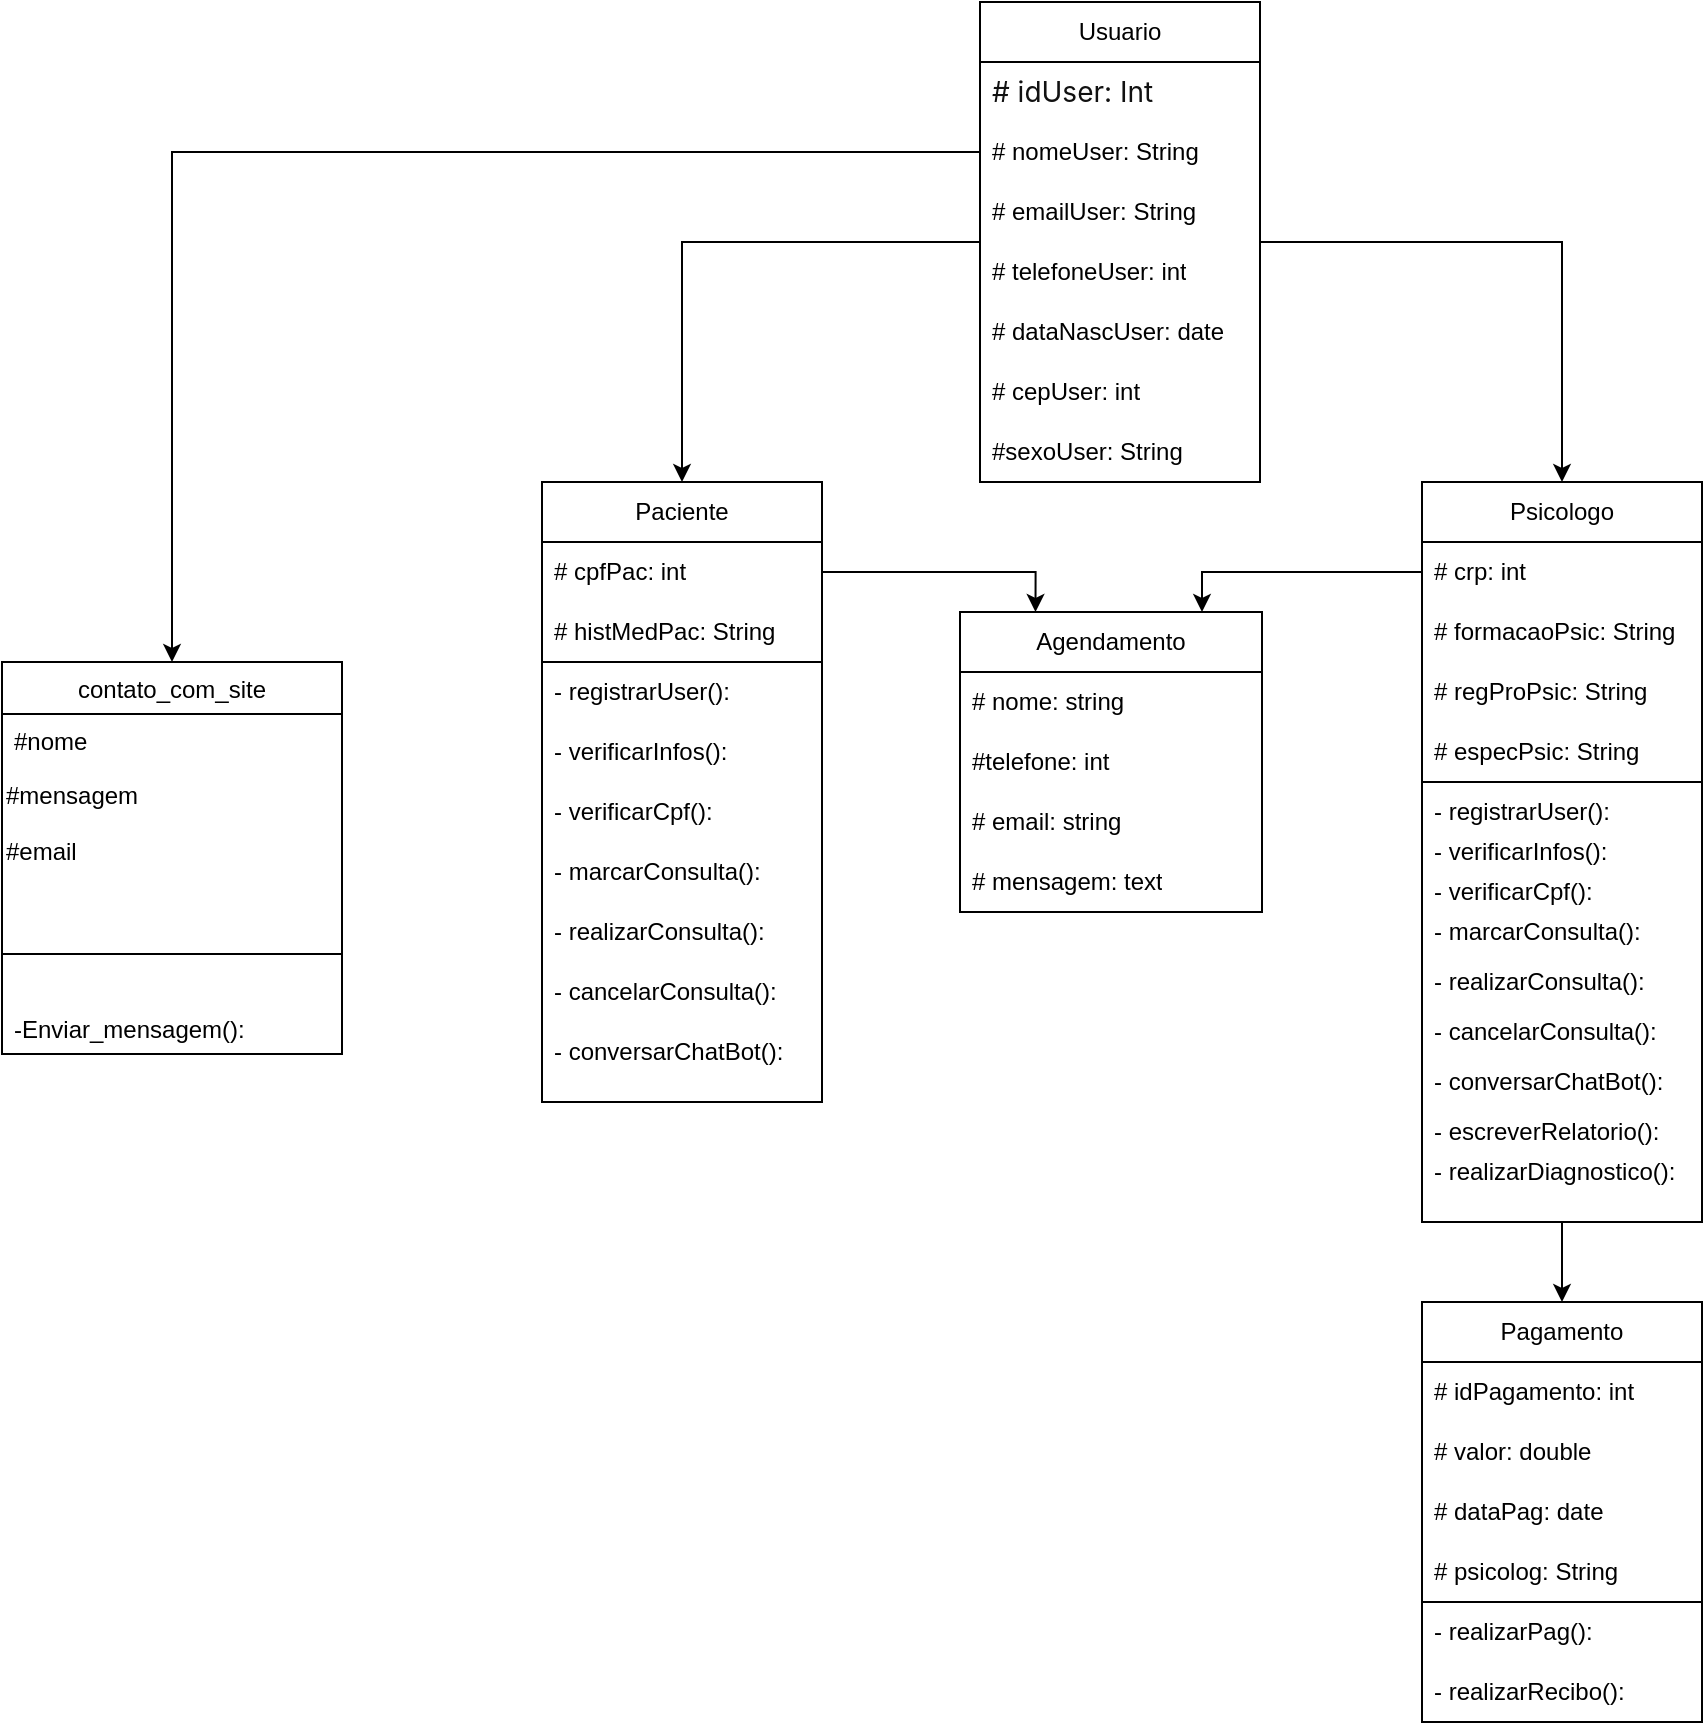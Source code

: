 <mxfile version="24.4.2" type="github">
  <diagram name="Página-1" id="5c7cXVIxc6Zba3c8BK8-">
    <mxGraphModel dx="2261" dy="780" grid="1" gridSize="10" guides="1" tooltips="1" connect="1" arrows="1" fold="1" page="1" pageScale="1" pageWidth="827" pageHeight="1169" math="0" shadow="0">
      <root>
        <mxCell id="0" />
        <mxCell id="1" parent="0" />
        <mxCell id="kuCT0JWgRBGRcobsYB0P-81" style="edgeStyle=orthogonalEdgeStyle;rounded=0;orthogonalLoop=1;jettySize=auto;html=1;" parent="1" source="kuCT0JWgRBGRcobsYB0P-1" target="kuCT0JWgRBGRcobsYB0P-21" edge="1">
          <mxGeometry relative="1" as="geometry">
            <Array as="points">
              <mxPoint x="640" y="190" />
            </Array>
          </mxGeometry>
        </mxCell>
        <mxCell id="kuCT0JWgRBGRcobsYB0P-1" value="Usuario" style="swimlane;fontStyle=0;childLayout=stackLayout;horizontal=1;startSize=30;horizontalStack=0;resizeParent=1;resizeParentMax=0;resizeLast=0;collapsible=1;marginBottom=0;whiteSpace=wrap;html=1;" parent="1" vertex="1">
          <mxGeometry x="349" y="70" width="140" height="240" as="geometry" />
        </mxCell>
        <mxCell id="kuCT0JWgRBGRcobsYB0P-2" value="&lt;div&gt;&lt;font face=&quot;-apple-system, Roboto, SegoeUI, Segoe UI, Helvetica Neue, Helvetica, Microsoft YaHei, Meiryo UI, Meiryo, Arial Unicode MS, sans-serif&quot; color=&quot;#111111&quot;&gt;&lt;span style=&quot;font-size: 14px;&quot;&gt;# idUser: Int&lt;/span&gt;&lt;/font&gt;&lt;/div&gt;" style="text;strokeColor=none;fillColor=none;align=left;verticalAlign=middle;spacingLeft=4;spacingRight=4;overflow=hidden;points=[[0,0.5],[1,0.5]];portConstraint=eastwest;rotatable=0;whiteSpace=wrap;html=1;" parent="kuCT0JWgRBGRcobsYB0P-1" vertex="1">
          <mxGeometry y="30" width="140" height="30" as="geometry" />
        </mxCell>
        <mxCell id="kuCT0JWgRBGRcobsYB0P-3" value="# nomeUser: String" style="text;strokeColor=none;fillColor=none;align=left;verticalAlign=middle;spacingLeft=4;spacingRight=4;overflow=hidden;points=[[0,0.5],[1,0.5]];portConstraint=eastwest;rotatable=0;whiteSpace=wrap;html=1;" parent="kuCT0JWgRBGRcobsYB0P-1" vertex="1">
          <mxGeometry y="60" width="140" height="30" as="geometry" />
        </mxCell>
        <mxCell id="kuCT0JWgRBGRcobsYB0P-4" value="# emailUser: String" style="text;strokeColor=none;fillColor=none;align=left;verticalAlign=middle;spacingLeft=4;spacingRight=4;overflow=hidden;points=[[0,0.5],[1,0.5]];portConstraint=eastwest;rotatable=0;whiteSpace=wrap;html=1;" parent="kuCT0JWgRBGRcobsYB0P-1" vertex="1">
          <mxGeometry y="90" width="140" height="30" as="geometry" />
        </mxCell>
        <mxCell id="kuCT0JWgRBGRcobsYB0P-6" value="# telefoneUser: int" style="text;strokeColor=none;fillColor=none;align=left;verticalAlign=middle;spacingLeft=4;spacingRight=4;overflow=hidden;points=[[0,0.5],[1,0.5]];portConstraint=eastwest;rotatable=0;whiteSpace=wrap;html=1;" parent="kuCT0JWgRBGRcobsYB0P-1" vertex="1">
          <mxGeometry y="120" width="140" height="30" as="geometry" />
        </mxCell>
        <mxCell id="kuCT0JWgRBGRcobsYB0P-5" value="# dataNascUser: date" style="text;strokeColor=none;fillColor=none;align=left;verticalAlign=middle;spacingLeft=4;spacingRight=4;overflow=hidden;points=[[0,0.5],[1,0.5]];portConstraint=eastwest;rotatable=0;whiteSpace=wrap;html=1;" parent="kuCT0JWgRBGRcobsYB0P-1" vertex="1">
          <mxGeometry y="150" width="140" height="30" as="geometry" />
        </mxCell>
        <mxCell id="kuCT0JWgRBGRcobsYB0P-7" value="# cepUser: int" style="text;strokeColor=none;fillColor=none;align=left;verticalAlign=middle;spacingLeft=4;spacingRight=4;overflow=hidden;points=[[0,0.5],[1,0.5]];portConstraint=eastwest;rotatable=0;whiteSpace=wrap;html=1;" parent="kuCT0JWgRBGRcobsYB0P-1" vertex="1">
          <mxGeometry y="180" width="140" height="30" as="geometry" />
        </mxCell>
        <mxCell id="kuCT0JWgRBGRcobsYB0P-8" value="#sexoUser: String" style="text;strokeColor=none;fillColor=none;align=left;verticalAlign=middle;spacingLeft=4;spacingRight=4;overflow=hidden;points=[[0,0.5],[1,0.5]];portConstraint=eastwest;rotatable=0;whiteSpace=wrap;html=1;" parent="kuCT0JWgRBGRcobsYB0P-1" vertex="1">
          <mxGeometry y="210" width="140" height="30" as="geometry" />
        </mxCell>
        <mxCell id="kuCT0JWgRBGRcobsYB0P-9" value="Paciente" style="swimlane;fontStyle=0;childLayout=stackLayout;horizontal=1;startSize=30;horizontalStack=0;resizeParent=1;resizeParentMax=0;resizeLast=0;collapsible=1;marginBottom=0;whiteSpace=wrap;html=1;" parent="1" vertex="1">
          <mxGeometry x="130" y="310" width="140" height="90" as="geometry" />
        </mxCell>
        <mxCell id="kuCT0JWgRBGRcobsYB0P-10" value="# cpfPac: int" style="text;strokeColor=none;fillColor=none;align=left;verticalAlign=middle;spacingLeft=4;spacingRight=4;overflow=hidden;points=[[0,0.5],[1,0.5]];portConstraint=eastwest;rotatable=0;whiteSpace=wrap;html=1;" parent="kuCT0JWgRBGRcobsYB0P-9" vertex="1">
          <mxGeometry y="30" width="140" height="30" as="geometry" />
        </mxCell>
        <mxCell id="kuCT0JWgRBGRcobsYB0P-11" value="# histMedPac: String" style="text;strokeColor=none;fillColor=none;align=left;verticalAlign=middle;spacingLeft=4;spacingRight=4;overflow=hidden;points=[[0,0.5],[1,0.5]];portConstraint=eastwest;rotatable=0;whiteSpace=wrap;html=1;" parent="kuCT0JWgRBGRcobsYB0P-9" vertex="1">
          <mxGeometry y="60" width="140" height="30" as="geometry" />
        </mxCell>
        <mxCell id="kuCT0JWgRBGRcobsYB0P-13" value="" style="rounded=0;whiteSpace=wrap;html=1;" parent="1" vertex="1">
          <mxGeometry x="130" y="400" width="140" height="220" as="geometry" />
        </mxCell>
        <mxCell id="kuCT0JWgRBGRcobsYB0P-14" value="- registrarUser():" style="text;strokeColor=none;fillColor=none;align=left;verticalAlign=middle;spacingLeft=4;spacingRight=4;overflow=hidden;points=[[0,0.5],[1,0.5]];portConstraint=eastwest;rotatable=0;whiteSpace=wrap;html=1;" parent="1" vertex="1">
          <mxGeometry x="130" y="400" width="140" height="30" as="geometry" />
        </mxCell>
        <mxCell id="kuCT0JWgRBGRcobsYB0P-15" value="- verificarInfos():" style="text;strokeColor=none;fillColor=none;align=left;verticalAlign=middle;spacingLeft=4;spacingRight=4;overflow=hidden;points=[[0,0.5],[1,0.5]];portConstraint=eastwest;rotatable=0;whiteSpace=wrap;html=1;" parent="1" vertex="1">
          <mxGeometry x="130" y="430" width="140" height="30" as="geometry" />
        </mxCell>
        <mxCell id="kuCT0JWgRBGRcobsYB0P-16" value="- verificarCpf():" style="text;strokeColor=none;fillColor=none;align=left;verticalAlign=middle;spacingLeft=4;spacingRight=4;overflow=hidden;points=[[0,0.5],[1,0.5]];portConstraint=eastwest;rotatable=0;whiteSpace=wrap;html=1;" parent="1" vertex="1">
          <mxGeometry x="130" y="460" width="140" height="30" as="geometry" />
        </mxCell>
        <mxCell id="kuCT0JWgRBGRcobsYB0P-17" value="- marcarConsulta():" style="text;strokeColor=none;fillColor=none;align=left;verticalAlign=middle;spacingLeft=4;spacingRight=4;overflow=hidden;points=[[0,0.5],[1,0.5]];portConstraint=eastwest;rotatable=0;whiteSpace=wrap;html=1;" parent="1" vertex="1">
          <mxGeometry x="130" y="490" width="140" height="30" as="geometry" />
        </mxCell>
        <mxCell id="kuCT0JWgRBGRcobsYB0P-18" value="- realizarConsulta():" style="text;strokeColor=none;fillColor=none;align=left;verticalAlign=middle;spacingLeft=4;spacingRight=4;overflow=hidden;points=[[0,0.5],[1,0.5]];portConstraint=eastwest;rotatable=0;whiteSpace=wrap;html=1;" parent="1" vertex="1">
          <mxGeometry x="130" y="520" width="140" height="30" as="geometry" />
        </mxCell>
        <mxCell id="kuCT0JWgRBGRcobsYB0P-19" value="- cancelarConsulta():" style="text;strokeColor=none;fillColor=none;align=left;verticalAlign=middle;spacingLeft=4;spacingRight=4;overflow=hidden;points=[[0,0.5],[1,0.5]];portConstraint=eastwest;rotatable=0;whiteSpace=wrap;html=1;" parent="1" vertex="1">
          <mxGeometry x="130" y="550" width="140" height="30" as="geometry" />
        </mxCell>
        <mxCell id="kuCT0JWgRBGRcobsYB0P-20" value="- conversarChatBot():" style="text;strokeColor=none;fillColor=none;align=left;verticalAlign=middle;spacingLeft=4;spacingRight=4;overflow=hidden;points=[[0,0.5],[1,0.5]];portConstraint=eastwest;rotatable=0;whiteSpace=wrap;html=1;" parent="1" vertex="1">
          <mxGeometry x="130" y="580" width="140" height="30" as="geometry" />
        </mxCell>
        <mxCell id="kuCT0JWgRBGRcobsYB0P-21" value="Psicologo" style="swimlane;fontStyle=0;childLayout=stackLayout;horizontal=1;startSize=30;horizontalStack=0;resizeParent=1;resizeParentMax=0;resizeLast=0;collapsible=1;marginBottom=0;whiteSpace=wrap;html=1;" parent="1" vertex="1">
          <mxGeometry x="570" y="310" width="140" height="150" as="geometry" />
        </mxCell>
        <mxCell id="kuCT0JWgRBGRcobsYB0P-22" value="# crp: int" style="text;strokeColor=none;fillColor=none;align=left;verticalAlign=middle;spacingLeft=4;spacingRight=4;overflow=hidden;points=[[0,0.5],[1,0.5]];portConstraint=eastwest;rotatable=0;whiteSpace=wrap;html=1;" parent="kuCT0JWgRBGRcobsYB0P-21" vertex="1">
          <mxGeometry y="30" width="140" height="30" as="geometry" />
        </mxCell>
        <mxCell id="kuCT0JWgRBGRcobsYB0P-23" value="# formacaoPsic: String" style="text;strokeColor=none;fillColor=none;align=left;verticalAlign=middle;spacingLeft=4;spacingRight=4;overflow=hidden;points=[[0,0.5],[1,0.5]];portConstraint=eastwest;rotatable=0;whiteSpace=wrap;html=1;" parent="kuCT0JWgRBGRcobsYB0P-21" vertex="1">
          <mxGeometry y="60" width="140" height="30" as="geometry" />
        </mxCell>
        <mxCell id="kuCT0JWgRBGRcobsYB0P-24" value="# regProPsic: String" style="text;strokeColor=none;fillColor=none;align=left;verticalAlign=middle;spacingLeft=4;spacingRight=4;overflow=hidden;points=[[0,0.5],[1,0.5]];portConstraint=eastwest;rotatable=0;whiteSpace=wrap;html=1;" parent="kuCT0JWgRBGRcobsYB0P-21" vertex="1">
          <mxGeometry y="90" width="140" height="30" as="geometry" />
        </mxCell>
        <mxCell id="kuCT0JWgRBGRcobsYB0P-25" value="# especPsic: String" style="text;strokeColor=none;fillColor=none;align=left;verticalAlign=middle;spacingLeft=4;spacingRight=4;overflow=hidden;points=[[0,0.5],[1,0.5]];portConstraint=eastwest;rotatable=0;whiteSpace=wrap;html=1;" parent="kuCT0JWgRBGRcobsYB0P-21" vertex="1">
          <mxGeometry y="120" width="140" height="30" as="geometry" />
        </mxCell>
        <mxCell id="kuCT0JWgRBGRcobsYB0P-99" style="edgeStyle=orthogonalEdgeStyle;rounded=0;orthogonalLoop=1;jettySize=auto;html=1;" parent="1" source="kuCT0JWgRBGRcobsYB0P-26" target="kuCT0JWgRBGRcobsYB0P-51" edge="1">
          <mxGeometry relative="1" as="geometry" />
        </mxCell>
        <mxCell id="kuCT0JWgRBGRcobsYB0P-26" value="" style="rounded=0;whiteSpace=wrap;html=1;" parent="1" vertex="1">
          <mxGeometry x="570" y="460" width="140" height="220" as="geometry" />
        </mxCell>
        <mxCell id="kuCT0JWgRBGRcobsYB0P-27" value="- registrarUser():" style="text;strokeColor=none;fillColor=none;align=left;verticalAlign=middle;spacingLeft=4;spacingRight=4;overflow=hidden;points=[[0,0.5],[1,0.5]];portConstraint=eastwest;rotatable=0;whiteSpace=wrap;html=1;" parent="1" vertex="1">
          <mxGeometry x="570" y="460" width="140" height="30" as="geometry" />
        </mxCell>
        <mxCell id="kuCT0JWgRBGRcobsYB0P-28" value="- verificarInfos():" style="text;strokeColor=none;fillColor=none;align=left;verticalAlign=middle;spacingLeft=4;spacingRight=4;overflow=hidden;points=[[0,0.5],[1,0.5]];portConstraint=eastwest;rotatable=0;whiteSpace=wrap;html=1;" parent="1" vertex="1">
          <mxGeometry x="570" y="480" width="140" height="30" as="geometry" />
        </mxCell>
        <mxCell id="kuCT0JWgRBGRcobsYB0P-29" value="- verificarCpf():" style="text;strokeColor=none;fillColor=none;align=left;verticalAlign=middle;spacingLeft=4;spacingRight=4;overflow=hidden;points=[[0,0.5],[1,0.5]];portConstraint=eastwest;rotatable=0;whiteSpace=wrap;html=1;" parent="1" vertex="1">
          <mxGeometry x="570" y="499.5" width="140" height="30" as="geometry" />
        </mxCell>
        <mxCell id="kuCT0JWgRBGRcobsYB0P-30" value="- marcarConsulta():" style="text;strokeColor=none;fillColor=none;align=left;verticalAlign=middle;spacingLeft=4;spacingRight=4;overflow=hidden;points=[[0,0.5],[1,0.5]];portConstraint=eastwest;rotatable=0;whiteSpace=wrap;html=1;" parent="1" vertex="1">
          <mxGeometry x="570" y="520" width="140" height="30" as="geometry" />
        </mxCell>
        <mxCell id="kuCT0JWgRBGRcobsYB0P-31" value="- realizarConsulta():" style="text;strokeColor=none;fillColor=none;align=left;verticalAlign=middle;spacingLeft=4;spacingRight=4;overflow=hidden;points=[[0,0.5],[1,0.5]];portConstraint=eastwest;rotatable=0;whiteSpace=wrap;html=1;" parent="1" vertex="1">
          <mxGeometry x="570" y="545" width="140" height="30" as="geometry" />
        </mxCell>
        <mxCell id="kuCT0JWgRBGRcobsYB0P-32" value="- cancelarConsulta():" style="text;strokeColor=none;fillColor=none;align=left;verticalAlign=middle;spacingLeft=4;spacingRight=4;overflow=hidden;points=[[0,0.5],[1,0.5]];portConstraint=eastwest;rotatable=0;whiteSpace=wrap;html=1;" parent="1" vertex="1">
          <mxGeometry x="570" y="570" width="140" height="30" as="geometry" />
        </mxCell>
        <mxCell id="kuCT0JWgRBGRcobsYB0P-33" value="- conversarChatBot():" style="text;strokeColor=none;fillColor=none;align=left;verticalAlign=middle;spacingLeft=4;spacingRight=4;overflow=hidden;points=[[0,0.5],[1,0.5]];portConstraint=eastwest;rotatable=0;whiteSpace=wrap;html=1;" parent="1" vertex="1">
          <mxGeometry x="570" y="595" width="140" height="30" as="geometry" />
        </mxCell>
        <mxCell id="kuCT0JWgRBGRcobsYB0P-34" value="- escreverRelatorio():" style="text;strokeColor=none;fillColor=none;align=left;verticalAlign=middle;spacingLeft=4;spacingRight=4;overflow=hidden;points=[[0,0.5],[1,0.5]];portConstraint=eastwest;rotatable=0;whiteSpace=wrap;html=1;" parent="1" vertex="1">
          <mxGeometry x="570" y="620" width="140" height="30" as="geometry" />
        </mxCell>
        <mxCell id="kuCT0JWgRBGRcobsYB0P-35" value="- realizarDiagnostico():" style="text;strokeColor=none;fillColor=none;align=left;verticalAlign=middle;spacingLeft=4;spacingRight=4;overflow=hidden;points=[[0,0.5],[1,0.5]];portConstraint=eastwest;rotatable=0;whiteSpace=wrap;html=1;" parent="1" vertex="1">
          <mxGeometry x="570" y="640" width="140" height="30" as="geometry" />
        </mxCell>
        <mxCell id="kuCT0JWgRBGRcobsYB0P-51" value="Pagamento" style="swimlane;fontStyle=0;childLayout=stackLayout;horizontal=1;startSize=30;horizontalStack=0;resizeParent=1;resizeParentMax=0;resizeLast=0;collapsible=1;marginBottom=0;whiteSpace=wrap;html=1;" parent="1" vertex="1">
          <mxGeometry x="570" y="720" width="140" height="150" as="geometry" />
        </mxCell>
        <mxCell id="kuCT0JWgRBGRcobsYB0P-52" value="# idPagamento: int" style="text;strokeColor=none;fillColor=none;align=left;verticalAlign=middle;spacingLeft=4;spacingRight=4;overflow=hidden;points=[[0,0.5],[1,0.5]];portConstraint=eastwest;rotatable=0;whiteSpace=wrap;html=1;" parent="kuCT0JWgRBGRcobsYB0P-51" vertex="1">
          <mxGeometry y="30" width="140" height="30" as="geometry" />
        </mxCell>
        <mxCell id="kuCT0JWgRBGRcobsYB0P-53" value="# valor: double" style="text;strokeColor=none;fillColor=none;align=left;verticalAlign=middle;spacingLeft=4;spacingRight=4;overflow=hidden;points=[[0,0.5],[1,0.5]];portConstraint=eastwest;rotatable=0;whiteSpace=wrap;html=1;" parent="kuCT0JWgRBGRcobsYB0P-51" vertex="1">
          <mxGeometry y="60" width="140" height="30" as="geometry" />
        </mxCell>
        <mxCell id="kuCT0JWgRBGRcobsYB0P-54" value="# dataPag: date" style="text;strokeColor=none;fillColor=none;align=left;verticalAlign=middle;spacingLeft=4;spacingRight=4;overflow=hidden;points=[[0,0.5],[1,0.5]];portConstraint=eastwest;rotatable=0;whiteSpace=wrap;html=1;" parent="kuCT0JWgRBGRcobsYB0P-51" vertex="1">
          <mxGeometry y="90" width="140" height="30" as="geometry" />
        </mxCell>
        <mxCell id="kuCT0JWgRBGRcobsYB0P-55" value="# psicolog: String" style="text;strokeColor=none;fillColor=none;align=left;verticalAlign=middle;spacingLeft=4;spacingRight=4;overflow=hidden;points=[[0,0.5],[1,0.5]];portConstraint=eastwest;rotatable=0;whiteSpace=wrap;html=1;" parent="kuCT0JWgRBGRcobsYB0P-51" vertex="1">
          <mxGeometry y="120" width="140" height="30" as="geometry" />
        </mxCell>
        <mxCell id="kuCT0JWgRBGRcobsYB0P-57" value="" style="rounded=0;whiteSpace=wrap;html=1;" parent="1" vertex="1">
          <mxGeometry x="570" y="870" width="140" height="60" as="geometry" />
        </mxCell>
        <mxCell id="kuCT0JWgRBGRcobsYB0P-58" value="- realizarPag():" style="text;strokeColor=none;fillColor=none;align=left;verticalAlign=middle;spacingLeft=4;spacingRight=4;overflow=hidden;points=[[0,0.5],[1,0.5]];portConstraint=eastwest;rotatable=0;whiteSpace=wrap;html=1;" parent="1" vertex="1">
          <mxGeometry x="570" y="870" width="140" height="30" as="geometry" />
        </mxCell>
        <mxCell id="kuCT0JWgRBGRcobsYB0P-59" value="- realizarRecibo():" style="text;strokeColor=none;fillColor=none;align=left;verticalAlign=middle;spacingLeft=4;spacingRight=4;overflow=hidden;points=[[0,0.5],[1,0.5]];portConstraint=eastwest;rotatable=0;whiteSpace=wrap;html=1;" parent="1" vertex="1">
          <mxGeometry x="570" y="900" width="140" height="30" as="geometry" />
        </mxCell>
        <mxCell id="kuCT0JWgRBGRcobsYB0P-60" value="Agendamento" style="swimlane;fontStyle=0;childLayout=stackLayout;horizontal=1;startSize=30;horizontalStack=0;resizeParent=1;resizeParentMax=0;resizeLast=0;collapsible=1;marginBottom=0;whiteSpace=wrap;html=1;" parent="1" vertex="1">
          <mxGeometry x="339" y="375" width="151" height="150" as="geometry" />
        </mxCell>
        <mxCell id="kuCT0JWgRBGRcobsYB0P-61" value="# nome: string" style="text;strokeColor=none;fillColor=none;align=left;verticalAlign=middle;spacingLeft=4;spacingRight=4;overflow=hidden;points=[[0,0.5],[1,0.5]];portConstraint=eastwest;rotatable=0;whiteSpace=wrap;html=1;" parent="kuCT0JWgRBGRcobsYB0P-60" vertex="1">
          <mxGeometry y="30" width="151" height="30" as="geometry" />
        </mxCell>
        <mxCell id="kuCT0JWgRBGRcobsYB0P-62" value="#telefone: int" style="text;strokeColor=none;fillColor=none;align=left;verticalAlign=middle;spacingLeft=4;spacingRight=4;overflow=hidden;points=[[0,0.5],[1,0.5]];portConstraint=eastwest;rotatable=0;whiteSpace=wrap;html=1;" parent="kuCT0JWgRBGRcobsYB0P-60" vertex="1">
          <mxGeometry y="60" width="151" height="30" as="geometry" />
        </mxCell>
        <mxCell id="kuCT0JWgRBGRcobsYB0P-63" value="# email: string" style="text;strokeColor=none;fillColor=none;align=left;verticalAlign=middle;spacingLeft=4;spacingRight=4;overflow=hidden;points=[[0,0.5],[1,0.5]];portConstraint=eastwest;rotatable=0;whiteSpace=wrap;html=1;" parent="kuCT0JWgRBGRcobsYB0P-60" vertex="1">
          <mxGeometry y="90" width="151" height="30" as="geometry" />
        </mxCell>
        <mxCell id="kuCT0JWgRBGRcobsYB0P-64" value="# mensagem: text" style="text;strokeColor=none;fillColor=none;align=left;verticalAlign=middle;spacingLeft=4;spacingRight=4;overflow=hidden;points=[[0,0.5],[1,0.5]];portConstraint=eastwest;rotatable=0;whiteSpace=wrap;html=1;" parent="kuCT0JWgRBGRcobsYB0P-60" vertex="1">
          <mxGeometry y="120" width="151" height="30" as="geometry" />
        </mxCell>
        <mxCell id="kuCT0JWgRBGRcobsYB0P-77" style="edgeStyle=orthogonalEdgeStyle;rounded=0;orthogonalLoop=1;jettySize=auto;html=1;entryX=0.25;entryY=0;entryDx=0;entryDy=0;" parent="1" source="kuCT0JWgRBGRcobsYB0P-10" target="kuCT0JWgRBGRcobsYB0P-60" edge="1">
          <mxGeometry relative="1" as="geometry" />
        </mxCell>
        <mxCell id="kuCT0JWgRBGRcobsYB0P-79" style="edgeStyle=orthogonalEdgeStyle;rounded=0;orthogonalLoop=1;jettySize=auto;html=1;" parent="1" source="kuCT0JWgRBGRcobsYB0P-1" target="kuCT0JWgRBGRcobsYB0P-9" edge="1">
          <mxGeometry relative="1" as="geometry">
            <Array as="points">
              <mxPoint x="200" y="190" />
            </Array>
          </mxGeometry>
        </mxCell>
        <mxCell id="kuCT0JWgRBGRcobsYB0P-78" style="edgeStyle=orthogonalEdgeStyle;rounded=0;orthogonalLoop=1;jettySize=auto;html=1;" parent="1" source="kuCT0JWgRBGRcobsYB0P-22" target="kuCT0JWgRBGRcobsYB0P-60" edge="1">
          <mxGeometry relative="1" as="geometry">
            <mxPoint x="450" y="560" as="targetPoint" />
            <Array as="points">
              <mxPoint x="460" y="355" />
            </Array>
          </mxGeometry>
        </mxCell>
        <mxCell id="KTSWGA55j3tpUjNlQqNr-6" value="&lt;span style=&quot;font-weight: 400;&quot;&gt;contato_com_site&lt;/span&gt;" style="swimlane;fontStyle=1;align=center;verticalAlign=top;childLayout=stackLayout;horizontal=1;startSize=26;horizontalStack=0;resizeParent=1;resizeParentMax=0;resizeLast=0;collapsible=1;marginBottom=0;whiteSpace=wrap;html=1;" parent="1" vertex="1">
          <mxGeometry x="-140" y="400" width="170" height="196" as="geometry" />
        </mxCell>
        <mxCell id="KTSWGA55j3tpUjNlQqNr-7" value="#nome" style="text;strokeColor=none;fillColor=none;align=left;verticalAlign=top;spacingLeft=4;spacingRight=4;overflow=hidden;rotatable=0;points=[[0,0.5],[1,0.5]];portConstraint=eastwest;whiteSpace=wrap;html=1;" parent="KTSWGA55j3tpUjNlQqNr-6" vertex="1">
          <mxGeometry y="26" width="170" height="26" as="geometry" />
        </mxCell>
        <mxCell id="KTSWGA55j3tpUjNlQqNr-11" value="&lt;div&gt;&lt;span style=&quot;text-wrap: wrap; background-color: initial;&quot;&gt;#mensagem&lt;/span&gt;&lt;br&gt;&lt;/div&gt;" style="text;html=1;align=left;verticalAlign=middle;resizable=0;points=[];autosize=1;strokeColor=none;fillColor=none;" parent="KTSWGA55j3tpUjNlQqNr-6" vertex="1">
          <mxGeometry y="52" width="170" height="30" as="geometry" />
        </mxCell>
        <mxCell id="KTSWGA55j3tpUjNlQqNr-10" value="&lt;div style=&quot;text-wrap: wrap;&quot;&gt;#email&lt;br&gt;&lt;/div&gt;&lt;div&gt;&lt;br&gt;&lt;/div&gt;" style="text;html=1;align=left;verticalAlign=middle;resizable=0;points=[];autosize=1;strokeColor=none;fillColor=none;" parent="KTSWGA55j3tpUjNlQqNr-6" vertex="1">
          <mxGeometry y="82" width="170" height="40" as="geometry" />
        </mxCell>
        <mxCell id="KTSWGA55j3tpUjNlQqNr-8" value="" style="line;strokeWidth=1;fillColor=none;align=left;verticalAlign=middle;spacingTop=-1;spacingLeft=3;spacingRight=3;rotatable=0;labelPosition=right;points=[];portConstraint=eastwest;strokeColor=inherit;" parent="KTSWGA55j3tpUjNlQqNr-6" vertex="1">
          <mxGeometry y="122" width="170" height="48" as="geometry" />
        </mxCell>
        <mxCell id="KTSWGA55j3tpUjNlQqNr-9" value="-Enviar_mensagem():" style="text;strokeColor=none;fillColor=none;align=left;verticalAlign=top;spacingLeft=4;spacingRight=4;overflow=hidden;rotatable=0;points=[[0,0.5],[1,0.5]];portConstraint=eastwest;whiteSpace=wrap;html=1;" parent="KTSWGA55j3tpUjNlQqNr-6" vertex="1">
          <mxGeometry y="170" width="170" height="26" as="geometry" />
        </mxCell>
        <mxCell id="f6tH5VBtJ50COLE8GkYW-1" style="edgeStyle=orthogonalEdgeStyle;rounded=0;orthogonalLoop=1;jettySize=auto;html=1;" edge="1" parent="1" source="kuCT0JWgRBGRcobsYB0P-3" target="KTSWGA55j3tpUjNlQqNr-6">
          <mxGeometry relative="1" as="geometry" />
        </mxCell>
      </root>
    </mxGraphModel>
  </diagram>
</mxfile>
